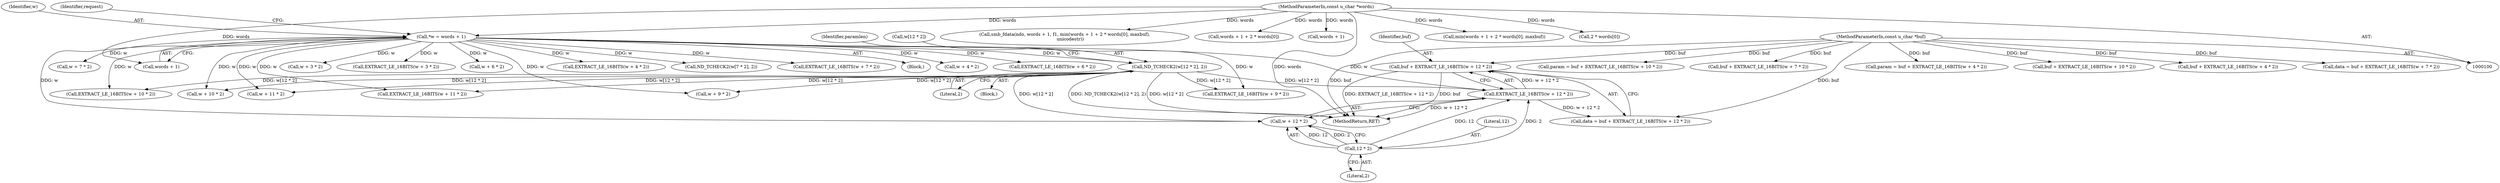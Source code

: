 digraph "0_tcpdump_96480ab95308cd9234b4f09b175ebf60e17792c6@pointer" {
"1000160" [label="(Call,buf + EXTRACT_LE_16BITS(w + 12 * 2))"];
"1000104" [label="(MethodParameterIn,const u_char *buf)"];
"1000162" [label="(Call,EXTRACT_LE_16BITS(w + 12 * 2))"];
"1000125" [label="(Call,ND_TCHECK2(w[12 * 2], 2))"];
"1000115" [label="(Call,*w = words + 1)"];
"1000102" [label="(MethodParameterIn,const u_char *words)"];
"1000165" [label="(Call,12 * 2)"];
"1000162" [label="(Call,EXTRACT_LE_16BITS(w + 12 * 2))"];
"1000215" [label="(Call,data = buf + EXTRACT_LE_16BITS(w + 7 * 2))"];
"1000153" [label="(Call,w + 11 * 2)"];
"1000163" [label="(Call,w + 12 * 2)"];
"1000237" [label="(Call,smb_fdata(ndo, words + 1, f1, min(words + 1 + 2 * words[0], maxbuf),\n        unicodestr))"];
"1000244" [label="(Call,words + 1 + 2 * words[0])"];
"1000192" [label="(Call,w + 3 * 2)"];
"1000116" [label="(Identifier,w)"];
"1000165" [label="(Call,12 * 2)"];
"1000117" [label="(Call,words + 1)"];
"1000191" [label="(Call,EXTRACT_LE_16BITS(w + 3 * 2))"];
"1000166" [label="(Literal,12)"];
"1000140" [label="(Call,param = buf + EXTRACT_LE_16BITS(w + 10 * 2))"];
"1000210" [label="(Call,w + 6 * 2)"];
"1000354" [label="(MethodReturn,RET)"];
"1000131" [label="(Literal,2)"];
"1000217" [label="(Call,buf + EXTRACT_LE_16BITS(w + 7 * 2))"];
"1000115" [label="(Call,*w = words + 1)"];
"1000160" [label="(Call,buf + EXTRACT_LE_16BITS(w + 12 * 2))"];
"1000144" [label="(Call,EXTRACT_LE_16BITS(w + 10 * 2))"];
"1000102" [label="(MethodParameterIn,const u_char *words)"];
"1000126" [label="(Call,w[12 * 2])"];
"1000158" [label="(Call,data = buf + EXTRACT_LE_16BITS(w + 12 * 2))"];
"1000201" [label="(Call,EXTRACT_LE_16BITS(w + 4 * 2))"];
"1000239" [label="(Call,words + 1)"];
"1000161" [label="(Identifier,buf)"];
"1000182" [label="(Call,ND_TCHECK2(w[7 * 2], 2))"];
"1000145" [label="(Call,w + 10 * 2)"];
"1000125" [label="(Call,ND_TCHECK2(w[12 * 2], 2))"];
"1000219" [label="(Call,EXTRACT_LE_16BITS(w + 7 * 2))"];
"1000167" [label="(Literal,2)"];
"1000123" [label="(Identifier,request)"];
"1000197" [label="(Call,param = buf + EXTRACT_LE_16BITS(w + 4 * 2))"];
"1000152" [label="(Call,EXTRACT_LE_16BITS(w + 11 * 2))"];
"1000124" [label="(Block,)"];
"1000106" [label="(Block,)"];
"1000202" [label="(Call,w + 4 * 2)"];
"1000243" [label="(Call,min(words + 1 + 2 * words[0], maxbuf))"];
"1000209" [label="(Call,EXTRACT_LE_16BITS(w + 6 * 2))"];
"1000133" [label="(Identifier,paramlen)"];
"1000142" [label="(Call,buf + EXTRACT_LE_16BITS(w + 10 * 2))"];
"1000248" [label="(Call,2 * words[0])"];
"1000104" [label="(MethodParameterIn,const u_char *buf)"];
"1000199" [label="(Call,buf + EXTRACT_LE_16BITS(w + 4 * 2))"];
"1000135" [label="(Call,w + 9 * 2)"];
"1000220" [label="(Call,w + 7 * 2)"];
"1000134" [label="(Call,EXTRACT_LE_16BITS(w + 9 * 2))"];
"1000160" -> "1000158"  [label="AST: "];
"1000160" -> "1000162"  [label="CFG: "];
"1000161" -> "1000160"  [label="AST: "];
"1000162" -> "1000160"  [label="AST: "];
"1000158" -> "1000160"  [label="CFG: "];
"1000160" -> "1000354"  [label="DDG: EXTRACT_LE_16BITS(w + 12 * 2)"];
"1000160" -> "1000354"  [label="DDG: buf"];
"1000104" -> "1000160"  [label="DDG: buf"];
"1000162" -> "1000160"  [label="DDG: w + 12 * 2"];
"1000104" -> "1000100"  [label="AST: "];
"1000104" -> "1000354"  [label="DDG: buf"];
"1000104" -> "1000140"  [label="DDG: buf"];
"1000104" -> "1000142"  [label="DDG: buf"];
"1000104" -> "1000158"  [label="DDG: buf"];
"1000104" -> "1000197"  [label="DDG: buf"];
"1000104" -> "1000199"  [label="DDG: buf"];
"1000104" -> "1000215"  [label="DDG: buf"];
"1000104" -> "1000217"  [label="DDG: buf"];
"1000162" -> "1000163"  [label="CFG: "];
"1000163" -> "1000162"  [label="AST: "];
"1000162" -> "1000354"  [label="DDG: w + 12 * 2"];
"1000162" -> "1000158"  [label="DDG: w + 12 * 2"];
"1000125" -> "1000162"  [label="DDG: w[12 * 2]"];
"1000115" -> "1000162"  [label="DDG: w"];
"1000165" -> "1000162"  [label="DDG: 12"];
"1000165" -> "1000162"  [label="DDG: 2"];
"1000125" -> "1000124"  [label="AST: "];
"1000125" -> "1000131"  [label="CFG: "];
"1000126" -> "1000125"  [label="AST: "];
"1000131" -> "1000125"  [label="AST: "];
"1000133" -> "1000125"  [label="CFG: "];
"1000125" -> "1000354"  [label="DDG: w[12 * 2]"];
"1000125" -> "1000354"  [label="DDG: ND_TCHECK2(w[12 * 2], 2)"];
"1000115" -> "1000125"  [label="DDG: w"];
"1000125" -> "1000134"  [label="DDG: w[12 * 2]"];
"1000125" -> "1000135"  [label="DDG: w[12 * 2]"];
"1000125" -> "1000144"  [label="DDG: w[12 * 2]"];
"1000125" -> "1000145"  [label="DDG: w[12 * 2]"];
"1000125" -> "1000152"  [label="DDG: w[12 * 2]"];
"1000125" -> "1000153"  [label="DDG: w[12 * 2]"];
"1000125" -> "1000163"  [label="DDG: w[12 * 2]"];
"1000115" -> "1000106"  [label="AST: "];
"1000115" -> "1000117"  [label="CFG: "];
"1000116" -> "1000115"  [label="AST: "];
"1000117" -> "1000115"  [label="AST: "];
"1000123" -> "1000115"  [label="CFG: "];
"1000102" -> "1000115"  [label="DDG: words"];
"1000115" -> "1000134"  [label="DDG: w"];
"1000115" -> "1000135"  [label="DDG: w"];
"1000115" -> "1000144"  [label="DDG: w"];
"1000115" -> "1000145"  [label="DDG: w"];
"1000115" -> "1000152"  [label="DDG: w"];
"1000115" -> "1000153"  [label="DDG: w"];
"1000115" -> "1000163"  [label="DDG: w"];
"1000115" -> "1000182"  [label="DDG: w"];
"1000115" -> "1000191"  [label="DDG: w"];
"1000115" -> "1000192"  [label="DDG: w"];
"1000115" -> "1000201"  [label="DDG: w"];
"1000115" -> "1000202"  [label="DDG: w"];
"1000115" -> "1000209"  [label="DDG: w"];
"1000115" -> "1000210"  [label="DDG: w"];
"1000115" -> "1000219"  [label="DDG: w"];
"1000115" -> "1000220"  [label="DDG: w"];
"1000102" -> "1000100"  [label="AST: "];
"1000102" -> "1000354"  [label="DDG: words"];
"1000102" -> "1000117"  [label="DDG: words"];
"1000102" -> "1000237"  [label="DDG: words"];
"1000102" -> "1000239"  [label="DDG: words"];
"1000102" -> "1000243"  [label="DDG: words"];
"1000102" -> "1000244"  [label="DDG: words"];
"1000102" -> "1000248"  [label="DDG: words"];
"1000165" -> "1000163"  [label="AST: "];
"1000165" -> "1000167"  [label="CFG: "];
"1000166" -> "1000165"  [label="AST: "];
"1000167" -> "1000165"  [label="AST: "];
"1000163" -> "1000165"  [label="CFG: "];
"1000165" -> "1000163"  [label="DDG: 12"];
"1000165" -> "1000163"  [label="DDG: 2"];
}
